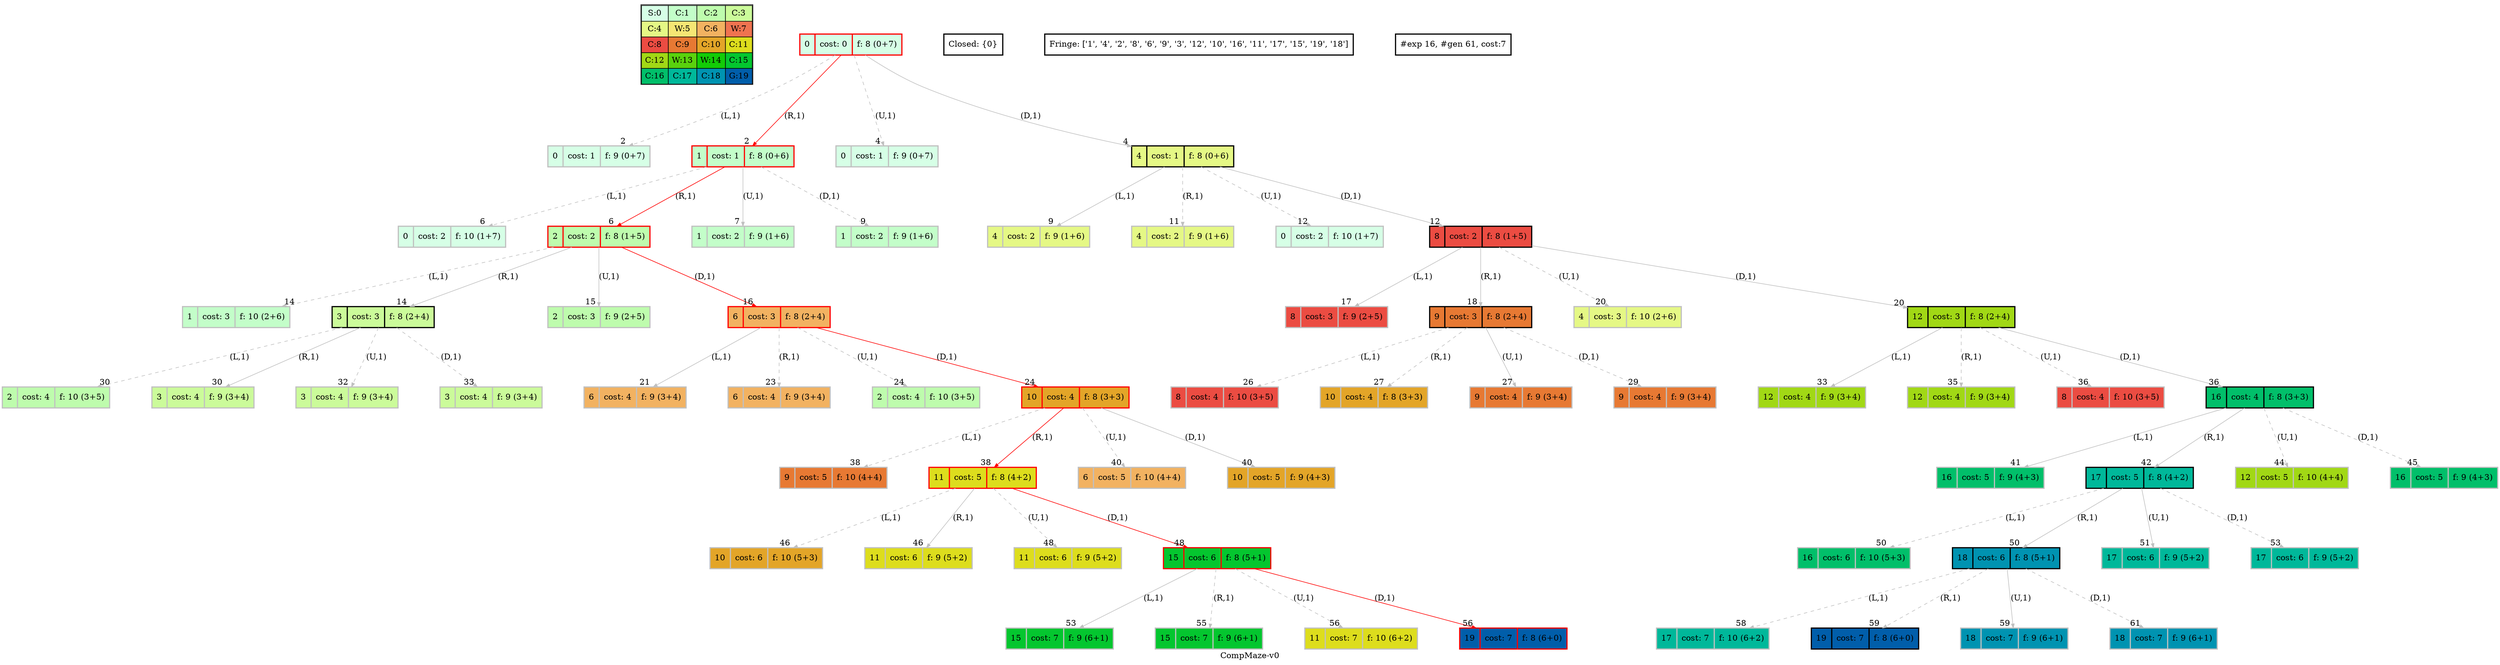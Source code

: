 digraph CompMaze { label="CompMaze-v0" nodesep=1 ranksep="1.2" node [shape=record penwidth=2] edge [arrowsize=0.7] 
subgraph MAP {label=Map;map [shape=plaintext label=<<table border="1" cellpadding="5" cellspacing="0" cellborder="1"><tr><td bgcolor="0.39803922 0.15947579 0.99679532 1.        ">S:0</td><td bgcolor="0.35098039 0.23194764 0.99315867 1.        ">C:1</td><td bgcolor="0.29607843 0.31486959 0.98720184 1.        ">C:2</td><td bgcolor="0.24901961 0.38410575 0.98063477 1.        ">C:3</td></tr><tr><td bgcolor="0.19411765 0.46220388 0.97128103 1.        ">C:4</td><td bgcolor="0.14705882 0.52643216 0.96182564 1.        ">W:5</td><td bgcolor="0.09215686 0.59770746 0.94913494 1.        ">C:6</td><td bgcolor="0.0372549  0.66454018 0.93467977 1.        ">W:7</td></tr><tr><td bgcolor="0.00980392 0.71791192 0.92090552 1.        ">C:8</td><td bgcolor="0.06470588 0.77520398 0.9032472  1.        ">C:9</td><td bgcolor="0.11176471 0.81974048 0.88677369 1.        ">C:10</td><td bgcolor="0.16666667 0.8660254  0.8660254  1.        ">C:11</td></tr><tr><td bgcolor="0.21372549 0.9005867  0.84695821 1.        ">C:12</td><td bgcolor="0.26862745 0.93467977 0.82325295 1.        ">W:13</td><td bgcolor="0.32352941 0.96182564 0.79801723 1.        ">W:14</td><td bgcolor="0.37058824 0.97940977 0.77520398 1.        ">C:15</td></tr><tr><td bgcolor="0.4254902  0.99315867 0.74725253 1.        ">C:16</td><td bgcolor="0.47254902 0.99907048 0.72218645 1.        ">C:17</td><td bgcolor="0.52745098 0.99907048 0.69169844 1.        ">C:18</td><td bgcolor="0.5745098  0.99315867 0.66454018 1.        ">G:19</td></tr></table>>]} 
"0_0" [label="<f0>0 |<f1> cost: 0 |<f2> f: 8 (0+7)", style=filled color=grey fillcolor="0.39803922 0.15947579 0.99679532 1.        "];  
"0_0.0-0" [label="<f0>0 |<f1> cost: 1 |<f2> f: 9 (0+7)", style=filled color=grey fillcolor="0.39803922 0.15947579 0.99679532 1.        "];   "0_0" -> "0_0.0-0" [label="(L,1)" headlabel=" 2 " style="dashed" color=grey ]; "0_c" [label="Closed: {0}" shape=box]; "0_fr" [label="Fringe: []" shape=box];
"0_0" [label="<f0>0 |<f1> cost: 0 |<f2> f: 8 (0+7)", style=filled color=black color=red fillcolor="0.39803922 0.15947579 0.99679532 1.        "];  "0_0.1-1" [label="<f0>1 |<f1> cost: 1 |<f2> f: 8 (0+6)", style=filled color=grey color=red fillcolor="0.35098039 0.23194764 0.99315867 1.        "];   "0_0" -> "0_0.1-1" [label="(R,1)" headlabel=" 2 " style="" color=grey color=red ]; "0_c" [label="Closed: {0}" shape=box]; "0_fr" [label="Fringe: []" shape=box];
"0_0.0-2" [label="<f0>0 |<f1> cost: 1 |<f2> f: 9 (0+7)", style=filled color=grey fillcolor="0.39803922 0.15947579 0.99679532 1.        "];   "0_0" -> "0_0.0-2" [label="(U,1)" headlabel=" 4 " style="dashed" color=grey ]; "0_c" [label="Closed: {0}" shape=box]; "0_fr" [label="Fringe: ['1']" shape=box];
"0_0.4-3" [label="<f0>4 |<f1> cost: 1 |<f2> f: 8 (0+6)", style=filled color=grey fillcolor="0.19411765 0.46220388 0.97128103 1.        "];   "0_0" -> "0_0.4-3" [label="(D,1)" headlabel=" 4 " style="" color=grey ]; "0_c" [label="Closed: {0}" shape=box]; "0_fr" [label="Fringe: ['1']" shape=box];
"0_0.1.0-0" [label="<f0>0 |<f1> cost: 2 |<f2> f: 10 (1+7)", style=filled color=grey fillcolor="0.39803922 0.15947579 0.99679532 1.        "];   "0_0.1-1" -> "0_0.1.0-0" [label="(L,1)" headlabel=" 6 " style="dashed" color=grey ]; "0_c" [label="Closed: {0}" shape=box]; "0_fr" [label="Fringe: ['4']" shape=box];
"0_0.1-1" [label="<f0>1 |<f1> cost: 1 |<f2> f: 8 (0+6)", style=filled color=black color=red fillcolor="0.35098039 0.23194764 0.99315867 1.        "];  "0_0.1.2-1" [label="<f0>2 |<f1> cost: 2 |<f2> f: 8 (1+5)", style=filled color=grey color=red fillcolor="0.29607843 0.31486959 0.98720184 1.        "];   "0_0.1-1" -> "0_0.1.2-1" [label="(R,1)" headlabel=" 6 " style="" color=grey color=red ]; "0_c" [label="Closed: {0}" shape=box]; "0_fr" [label="Fringe: ['4']" shape=box];
"0_0.1.1-2" [label="<f0>1 |<f1> cost: 2 |<f2> f: 9 (1+6)", style=filled color=grey fillcolor="0.35098039 0.23194764 0.99315867 1.        "];   "0_0.1-1" -> "0_0.1.1-2" [label="(U,1)" headlabel=" 7 " style="" color=grey ]; "0_c" [label="Closed: {0}" shape=box]; "0_fr" [label="Fringe: ['4', '2']" shape=box];
"0_0.1.1-3" [label="<f0>1 |<f1> cost: 2 |<f2> f: 9 (1+6)", style=filled color=grey fillcolor="0.35098039 0.23194764 0.99315867 1.        "];   "0_0.1-1" -> "0_0.1.1-3" [label="(D,1)" headlabel=" 9 " style="dashed" color=grey ]; "0_c" [label="Closed: {0}" shape=box]; "0_fr" [label="Fringe: ['4', '2', '1']" shape=box];
"0_0.4-3" [label="<f0>4 |<f1> cost: 1 |<f2> f: 8 (0+6)", style=filled color=black fillcolor="0.19411765 0.46220388 0.97128103 1.        "];  "0_0.4.4-0" [label="<f0>4 |<f1> cost: 2 |<f2> f: 9 (1+6)", style=filled color=grey fillcolor="0.19411765 0.46220388 0.97128103 1.        "];   "0_0.4-3" -> "0_0.4.4-0" [label="(L,1)" headlabel=" 9 " style="" color=grey ]; "0_c" [label="Closed: {0}" shape=box]; "0_fr" [label="Fringe: ['2', '1']" shape=box];
"0_0.4.4-1" [label="<f0>4 |<f1> cost: 2 |<f2> f: 9 (1+6)", style=filled color=grey fillcolor="0.19411765 0.46220388 0.97128103 1.        "];   "0_0.4-3" -> "0_0.4.4-1" [label="(R,1)" headlabel=" 11 " style="dashed" color=grey ]; "0_c" [label="Closed: {0}" shape=box]; "0_fr" [label="Fringe: ['2', '1', '4']" shape=box];
"0_0.4.0-2" [label="<f0>0 |<f1> cost: 2 |<f2> f: 10 (1+7)", style=filled color=grey fillcolor="0.39803922 0.15947579 0.99679532 1.        "];   "0_0.4-3" -> "0_0.4.0-2" [label="(U,1)" headlabel=" 12 " style="dashed" color=grey ]; "0_c" [label="Closed: {0}" shape=box]; "0_fr" [label="Fringe: ['2', '1', '4']" shape=box];
"0_0.4.8-3" [label="<f0>8 |<f1> cost: 2 |<f2> f: 8 (1+5)", style=filled color=grey fillcolor="0.00980392 0.71791192 0.92090552 1.        "];   "0_0.4-3" -> "0_0.4.8-3" [label="(D,1)" headlabel=" 12 " style="" color=grey ]; "0_c" [label="Closed: {0}" shape=box]; "0_fr" [label="Fringe: ['2', '1', '4']" shape=box];
"0_0.1.2.1-0" [label="<f0>1 |<f1> cost: 3 |<f2> f: 10 (2+6)", style=filled color=grey fillcolor="0.35098039 0.23194764 0.99315867 1.        "];   "0_0.1.2-1" -> "0_0.1.2.1-0" [label="(L,1)" headlabel=" 14 " style="dashed" color=grey ]; "0_c" [label="Closed: {0}" shape=box]; "0_fr" [label="Fringe: ['1', '4', '8']" shape=box];
"0_0.1.2-1" [label="<f0>2 |<f1> cost: 2 |<f2> f: 8 (1+5)", style=filled color=black color=red fillcolor="0.29607843 0.31486959 0.98720184 1.        "];  "0_0.1.2.3-1" [label="<f0>3 |<f1> cost: 3 |<f2> f: 8 (2+4)", style=filled color=grey fillcolor="0.24901961 0.38410575 0.98063477 1.        "];   "0_0.1.2-1" -> "0_0.1.2.3-1" [label="(R,1)" headlabel=" 14 " style="" color=grey ]; "0_c" [label="Closed: {0}" shape=box]; "0_fr" [label="Fringe: ['1', '4', '8']" shape=box];
"0_0.1.2.2-2" [label="<f0>2 |<f1> cost: 3 |<f2> f: 9 (2+5)", style=filled color=grey fillcolor="0.29607843 0.31486959 0.98720184 1.        "];   "0_0.1.2-1" -> "0_0.1.2.2-2" [label="(U,1)" headlabel=" 15 " style="" color=grey ]; "0_c" [label="Closed: {0}" shape=box]; "0_fr" [label="Fringe: ['1', '4', '8', '3']" shape=box];
"0_0.1.2.6-3" [label="<f0>6 |<f1> cost: 3 |<f2> f: 8 (2+4)", style=filled color=grey color=red fillcolor="0.09215686 0.59770746 0.94913494 1.        "];   "0_0.1.2-1" -> "0_0.1.2.6-3" [label="(D,1)" headlabel=" 16 " style="" color=grey color=red ]; "0_c" [label="Closed: {0}" shape=box]; "0_fr" [label="Fringe: ['1', '4', '8', '3', '2']" shape=box];
"0_0.4.8-3" [label="<f0>8 |<f1> cost: 2 |<f2> f: 8 (1+5)", style=filled color=black fillcolor="0.00980392 0.71791192 0.92090552 1.        "];  "0_0.4.8.8-0" [label="<f0>8 |<f1> cost: 3 |<f2> f: 9 (2+5)", style=filled color=grey fillcolor="0.00980392 0.71791192 0.92090552 1.        "];   "0_0.4.8-3" -> "0_0.4.8.8-0" [label="(L,1)" headlabel=" 17 " style="" color=grey ]; "0_c" [label="Closed: {0}" shape=box]; "0_fr" [label="Fringe: ['1', '4', '3', '2', '6']" shape=box];
"0_0.4.8.9-1" [label="<f0>9 |<f1> cost: 3 |<f2> f: 8 (2+4)", style=filled color=grey fillcolor="0.06470588 0.77520398 0.9032472  1.        "];   "0_0.4.8-3" -> "0_0.4.8.9-1" [label="(R,1)" headlabel=" 18 " style="" color=grey ]; "0_c" [label="Closed: {0}" shape=box]; "0_fr" [label="Fringe: ['1', '4', '3', '2', '6', '8']" shape=box];
"0_0.4.8.4-2" [label="<f0>4 |<f1> cost: 3 |<f2> f: 10 (2+6)", style=filled color=grey fillcolor="0.19411765 0.46220388 0.97128103 1.        "];   "0_0.4.8-3" -> "0_0.4.8.4-2" [label="(U,1)" headlabel=" 20 " style="dashed" color=grey ]; "0_c" [label="Closed: {0}" shape=box]; "0_fr" [label="Fringe: ['1', '4', '3', '2', '6', '8', '9']" shape=box];
"0_0.4.8.12-3" [label="<f0>12 |<f1> cost: 3 |<f2> f: 8 (2+4)", style=filled color=grey fillcolor="0.21372549 0.9005867  0.84695821 1.        "];   "0_0.4.8-3" -> "0_0.4.8.12-3" [label="(D,1)" headlabel=" 20 " style="" color=grey ]; "0_c" [label="Closed: {0}" shape=box]; "0_fr" [label="Fringe: ['1', '4', '3', '2', '6', '8', '9']" shape=box];
"0_0.1.2.6-3" [label="<f0>6 |<f1> cost: 3 |<f2> f: 8 (2+4)", style=filled color=black color=red fillcolor="0.09215686 0.59770746 0.94913494 1.        "];  "0_0.1.2.6.6-0" [label="<f0>6 |<f1> cost: 4 |<f2> f: 9 (3+4)", style=filled color=grey fillcolor="0.09215686 0.59770746 0.94913494 1.        "];   "0_0.1.2.6-3" -> "0_0.1.2.6.6-0" [label="(L,1)" headlabel=" 21 " style="" color=grey ]; "0_c" [label="Closed: {0}" shape=box]; "0_fr" [label="Fringe: ['1', '4', '3', '2', '8', '9', '12']" shape=box];
"0_0.1.2.6.6-1" [label="<f0>6 |<f1> cost: 4 |<f2> f: 9 (3+4)", style=filled color=grey fillcolor="0.09215686 0.59770746 0.94913494 1.        "];   "0_0.1.2.6-3" -> "0_0.1.2.6.6-1" [label="(R,1)" headlabel=" 23 " style="dashed" color=grey ]; "0_c" [label="Closed: {0}" shape=box]; "0_fr" [label="Fringe: ['1', '4', '3', '2', '8', '9', '12', '6']" shape=box];
"0_0.1.2.6.2-2" [label="<f0>2 |<f1> cost: 4 |<f2> f: 10 (3+5)", style=filled color=grey fillcolor="0.29607843 0.31486959 0.98720184 1.        "];   "0_0.1.2.6-3" -> "0_0.1.2.6.2-2" [label="(U,1)" headlabel=" 24 " style="dashed" color=grey ]; "0_c" [label="Closed: {0}" shape=box]; "0_fr" [label="Fringe: ['1', '4', '3', '2', '8', '9', '12', '6']" shape=box];
"0_0.1.2.6.10-3" [label="<f0>10 |<f1> cost: 4 |<f2> f: 8 (3+3)", style=filled color=grey color=red fillcolor="0.11176471 0.81974048 0.88677369 1.        "];   "0_0.1.2.6-3" -> "0_0.1.2.6.10-3" [label="(D,1)" headlabel=" 24 " style="" color=grey color=red ]; "0_c" [label="Closed: {0}" shape=box]; "0_fr" [label="Fringe: ['1', '4', '3', '2', '8', '9', '12', '6']" shape=box];
"0_0.4.8.9.8-0" [label="<f0>8 |<f1> cost: 4 |<f2> f: 10 (3+5)", style=filled color=grey fillcolor="0.00980392 0.71791192 0.92090552 1.        "];   "0_0.4.8.9-1" -> "0_0.4.8.9.8-0" [label="(L,1)" headlabel=" 26 " style="dashed" color=grey ]; "0_c" [label="Closed: {0}" shape=box]; "0_fr" [label="Fringe: ['1', '4', '3', '2', '8', '12', '6', '10']" shape=box];
"0_0.4.8.9.10-1" [label="<f0>10 |<f1> cost: 4 |<f2> f: 8 (3+3)", style=filled color=grey fillcolor="0.11176471 0.81974048 0.88677369 1.        "];   "0_0.4.8.9-1" -> "0_0.4.8.9.10-1" [label="(R,1)" headlabel=" 27 " style="dashed" color=grey ]; "0_c" [label="Closed: {0}" shape=box]; "0_fr" [label="Fringe: ['1', '4', '3', '2', '8', '12', '6', '10']" shape=box];
"0_0.4.8.9-1" [label="<f0>9 |<f1> cost: 3 |<f2> f: 8 (2+4)", style=filled color=black fillcolor="0.06470588 0.77520398 0.9032472  1.        "];  "0_0.4.8.9.9-2" [label="<f0>9 |<f1> cost: 4 |<f2> f: 9 (3+4)", style=filled color=grey fillcolor="0.06470588 0.77520398 0.9032472  1.        "];   "0_0.4.8.9-1" -> "0_0.4.8.9.9-2" [label="(U,1)" headlabel=" 27 " style="" color=grey ]; "0_c" [label="Closed: {0}" shape=box]; "0_fr" [label="Fringe: ['1', '4', '3', '2', '8', '12', '6', '10']" shape=box];
"0_0.4.8.9.9-3" [label="<f0>9 |<f1> cost: 4 |<f2> f: 9 (3+4)", style=filled color=grey fillcolor="0.06470588 0.77520398 0.9032472  1.        "];   "0_0.4.8.9-1" -> "0_0.4.8.9.9-3" [label="(D,1)" headlabel=" 29 " style="dashed" color=grey ]; "0_c" [label="Closed: {0}" shape=box]; "0_fr" [label="Fringe: ['1', '4', '3', '2', '8', '12', '6', '10', '9']" shape=box];
"0_0.1.2.3.2-0" [label="<f0>2 |<f1> cost: 4 |<f2> f: 10 (3+5)", style=filled color=grey fillcolor="0.29607843 0.31486959 0.98720184 1.        "];   "0_0.1.2.3-1" -> "0_0.1.2.3.2-0" [label="(L,1)" headlabel=" 30 " style="dashed" color=grey ]; "0_c" [label="Closed: {0}" shape=box]; "0_fr" [label="Fringe: ['1', '4', '2', '8', '12', '6', '10', '9']" shape=box];
"0_0.1.2.3-1" [label="<f0>3 |<f1> cost: 3 |<f2> f: 8 (2+4)", style=filled color=black fillcolor="0.24901961 0.38410575 0.98063477 1.        "];  "0_0.1.2.3.3-1" [label="<f0>3 |<f1> cost: 4 |<f2> f: 9 (3+4)", style=filled color=grey fillcolor="0.24901961 0.38410575 0.98063477 1.        "];   "0_0.1.2.3-1" -> "0_0.1.2.3.3-1" [label="(R,1)" headlabel=" 30 " style="" color=grey ]; "0_c" [label="Closed: {0}" shape=box]; "0_fr" [label="Fringe: ['1', '4', '2', '8', '12', '6', '10', '9']" shape=box];
"0_0.1.2.3.3-2" [label="<f0>3 |<f1> cost: 4 |<f2> f: 9 (3+4)", style=filled color=grey fillcolor="0.24901961 0.38410575 0.98063477 1.        "];   "0_0.1.2.3-1" -> "0_0.1.2.3.3-2" [label="(U,1)" headlabel=" 32 " style="dashed" color=grey ]; "0_c" [label="Closed: {0}" shape=box]; "0_fr" [label="Fringe: ['1', '4', '2', '8', '12', '6', '10', '9', '3']" shape=box];
"0_0.1.2.3.3-3" [label="<f0>3 |<f1> cost: 4 |<f2> f: 9 (3+4)", style=filled color=grey fillcolor="0.24901961 0.38410575 0.98063477 1.        "];   "0_0.1.2.3-1" -> "0_0.1.2.3.3-3" [label="(D,1)" headlabel=" 33 " style="dashed" color=grey ]; "0_c" [label="Closed: {0}" shape=box]; "0_fr" [label="Fringe: ['1', '4', '2', '8', '12', '6', '10', '9', '3']" shape=box];
"0_0.4.8.12-3" [label="<f0>12 |<f1> cost: 3 |<f2> f: 8 (2+4)", style=filled color=black fillcolor="0.21372549 0.9005867  0.84695821 1.        "];  "0_0.4.8.12.12-0" [label="<f0>12 |<f1> cost: 4 |<f2> f: 9 (3+4)", style=filled color=grey fillcolor="0.21372549 0.9005867  0.84695821 1.        "];   "0_0.4.8.12-3" -> "0_0.4.8.12.12-0" [label="(L,1)" headlabel=" 33 " style="" color=grey ]; "0_c" [label="Closed: {0}" shape=box]; "0_fr" [label="Fringe: ['1', '4', '2', '8', '6', '10', '9', '3']" shape=box];
"0_0.4.8.12.12-1" [label="<f0>12 |<f1> cost: 4 |<f2> f: 9 (3+4)", style=filled color=grey fillcolor="0.21372549 0.9005867  0.84695821 1.        "];   "0_0.4.8.12-3" -> "0_0.4.8.12.12-1" [label="(R,1)" headlabel=" 35 " style="dashed" color=grey ]; "0_c" [label="Closed: {0}" shape=box]; "0_fr" [label="Fringe: ['1', '4', '2', '8', '6', '10', '9', '3', '12']" shape=box];
"0_0.4.8.12.8-2" [label="<f0>8 |<f1> cost: 4 |<f2> f: 10 (3+5)", style=filled color=grey fillcolor="0.00980392 0.71791192 0.92090552 1.        "];   "0_0.4.8.12-3" -> "0_0.4.8.12.8-2" [label="(U,1)" headlabel=" 36 " style="dashed" color=grey ]; "0_c" [label="Closed: {0}" shape=box]; "0_fr" [label="Fringe: ['1', '4', '2', '8', '6', '10', '9', '3', '12']" shape=box];
"0_0.4.8.12.16-3" [label="<f0>16 |<f1> cost: 4 |<f2> f: 8 (3+3)", style=filled color=grey fillcolor="0.4254902  0.99315867 0.74725253 1.        "];   "0_0.4.8.12-3" -> "0_0.4.8.12.16-3" [label="(D,1)" headlabel=" 36 " style="" color=grey ]; "0_c" [label="Closed: {0}" shape=box]; "0_fr" [label="Fringe: ['1', '4', '2', '8', '6', '10', '9', '3', '12']" shape=box];
"0_0.1.2.6.10.9-0" [label="<f0>9 |<f1> cost: 5 |<f2> f: 10 (4+4)", style=filled color=grey fillcolor="0.06470588 0.77520398 0.9032472  1.        "];   "0_0.1.2.6.10-3" -> "0_0.1.2.6.10.9-0" [label="(L,1)" headlabel=" 38 " style="dashed" color=grey ]; "0_c" [label="Closed: {0}" shape=box]; "0_fr" [label="Fringe: ['1', '4', '2', '8', '6', '9', '3', '12', '16']" shape=box];
"0_0.1.2.6.10-3" [label="<f0>10 |<f1> cost: 4 |<f2> f: 8 (3+3)", style=filled color=black color=red fillcolor="0.11176471 0.81974048 0.88677369 1.        "];  "0_0.1.2.6.10.11-1" [label="<f0>11 |<f1> cost: 5 |<f2> f: 8 (4+2)", style=filled color=grey color=red fillcolor="0.16666667 0.8660254  0.8660254  1.        "];   "0_0.1.2.6.10-3" -> "0_0.1.2.6.10.11-1" [label="(R,1)" headlabel=" 38 " style="" color=grey color=red ]; "0_c" [label="Closed: {0}" shape=box]; "0_fr" [label="Fringe: ['1', '4', '2', '8', '6', '9', '3', '12', '16']" shape=box];
"0_0.1.2.6.10.6-2" [label="<f0>6 |<f1> cost: 5 |<f2> f: 10 (4+4)", style=filled color=grey fillcolor="0.09215686 0.59770746 0.94913494 1.        "];   "0_0.1.2.6.10-3" -> "0_0.1.2.6.10.6-2" [label="(U,1)" headlabel=" 40 " style="dashed" color=grey ]; "0_c" [label="Closed: {0}" shape=box]; "0_fr" [label="Fringe: ['1', '4', '2', '8', '6', '9', '3', '12', '16', '11']" shape=box];
"0_0.1.2.6.10.10-3" [label="<f0>10 |<f1> cost: 5 |<f2> f: 9 (4+3)", style=filled color=grey fillcolor="0.11176471 0.81974048 0.88677369 1.        "];   "0_0.1.2.6.10-3" -> "0_0.1.2.6.10.10-3" [label="(D,1)" headlabel=" 40 " style="" color=grey ]; "0_c" [label="Closed: {0}" shape=box]; "0_fr" [label="Fringe: ['1', '4', '2', '8', '6', '9', '3', '12', '16', '11']" shape=box];
"0_0.4.8.12.16-3" [label="<f0>16 |<f1> cost: 4 |<f2> f: 8 (3+3)", style=filled color=black fillcolor="0.4254902  0.99315867 0.74725253 1.        "];  "0_0.4.8.12.16.16-0" [label="<f0>16 |<f1> cost: 5 |<f2> f: 9 (4+3)", style=filled color=grey fillcolor="0.4254902  0.99315867 0.74725253 1.        "];   "0_0.4.8.12.16-3" -> "0_0.4.8.12.16.16-0" [label="(L,1)" headlabel=" 41 " style="" color=grey ]; "0_c" [label="Closed: {0}" shape=box]; "0_fr" [label="Fringe: ['1', '4', '2', '8', '6', '9', '3', '12', '11', '10']" shape=box];
"0_0.4.8.12.16.17-1" [label="<f0>17 |<f1> cost: 5 |<f2> f: 8 (4+2)", style=filled color=grey fillcolor="0.47254902 0.99907048 0.72218645 1.        "];   "0_0.4.8.12.16-3" -> "0_0.4.8.12.16.17-1" [label="(R,1)" headlabel=" 42 " style="" color=grey ]; "0_c" [label="Closed: {0}" shape=box]; "0_fr" [label="Fringe: ['1', '4', '2', '8', '6', '9', '3', '12', '11', '10', '16']" shape=box];
"0_0.4.8.12.16.12-2" [label="<f0>12 |<f1> cost: 5 |<f2> f: 10 (4+4)", style=filled color=grey fillcolor="0.21372549 0.9005867  0.84695821 1.        "];   "0_0.4.8.12.16-3" -> "0_0.4.8.12.16.12-2" [label="(U,1)" headlabel=" 44 " style="dashed" color=grey ]; "0_c" [label="Closed: {0}" shape=box]; "0_fr" [label="Fringe: ['1', '4', '2', '8', '6', '9', '3', '12', '11', '10', '16', '17']" shape=box];
"0_0.4.8.12.16.16-3" [label="<f0>16 |<f1> cost: 5 |<f2> f: 9 (4+3)", style=filled color=grey fillcolor="0.4254902  0.99315867 0.74725253 1.        "];   "0_0.4.8.12.16-3" -> "0_0.4.8.12.16.16-3" [label="(D,1)" headlabel=" 45 " style="dashed" color=grey ]; "0_c" [label="Closed: {0}" shape=box]; "0_fr" [label="Fringe: ['1', '4', '2', '8', '6', '9', '3', '12', '11', '10', '16', '17']" shape=box];
"0_0.1.2.6.10.11.10-0" [label="<f0>10 |<f1> cost: 6 |<f2> f: 10 (5+3)", style=filled color=grey fillcolor="0.11176471 0.81974048 0.88677369 1.        "];   "0_0.1.2.6.10.11-1" -> "0_0.1.2.6.10.11.10-0" [label="(L,1)" headlabel=" 46 " style="dashed" color=grey ]; "0_c" [label="Closed: {0}" shape=box]; "0_fr" [label="Fringe: ['1', '4', '2', '8', '6', '9', '3', '12', '10', '16', '17']" shape=box];
"0_0.1.2.6.10.11-1" [label="<f0>11 |<f1> cost: 5 |<f2> f: 8 (4+2)", style=filled color=black color=red fillcolor="0.16666667 0.8660254  0.8660254  1.        "];  "0_0.1.2.6.10.11.11-1" [label="<f0>11 |<f1> cost: 6 |<f2> f: 9 (5+2)", style=filled color=grey fillcolor="0.16666667 0.8660254  0.8660254  1.        "];   "0_0.1.2.6.10.11-1" -> "0_0.1.2.6.10.11.11-1" [label="(R,1)" headlabel=" 46 " style="" color=grey ]; "0_c" [label="Closed: {0}" shape=box]; "0_fr" [label="Fringe: ['1', '4', '2', '8', '6', '9', '3', '12', '10', '16', '17']" shape=box];
"0_0.1.2.6.10.11.11-2" [label="<f0>11 |<f1> cost: 6 |<f2> f: 9 (5+2)", style=filled color=grey fillcolor="0.16666667 0.8660254  0.8660254  1.        "];   "0_0.1.2.6.10.11-1" -> "0_0.1.2.6.10.11.11-2" [label="(U,1)" headlabel=" 48 " style="dashed" color=grey ]; "0_c" [label="Closed: {0}" shape=box]; "0_fr" [label="Fringe: ['1', '4', '2', '8', '6', '9', '3', '12', '10', '16', '17', '11']" shape=box];
"0_0.1.2.6.10.11.15-3" [label="<f0>15 |<f1> cost: 6 |<f2> f: 8 (5+1)", style=filled color=grey color=red fillcolor="0.37058824 0.97940977 0.77520398 1.        "];   "0_0.1.2.6.10.11-1" -> "0_0.1.2.6.10.11.15-3" [label="(D,1)" headlabel=" 48 " style="" color=grey color=red ]; "0_c" [label="Closed: {0}" shape=box]; "0_fr" [label="Fringe: ['1', '4', '2', '8', '6', '9', '3', '12', '10', '16', '17', '11']" shape=box];
"0_0.4.8.12.16.17.16-0" [label="<f0>16 |<f1> cost: 6 |<f2> f: 10 (5+3)", style=filled color=grey fillcolor="0.4254902  0.99315867 0.74725253 1.        "];   "0_0.4.8.12.16.17-1" -> "0_0.4.8.12.16.17.16-0" [label="(L,1)" headlabel=" 50 " style="dashed" color=grey ]; "0_c" [label="Closed: {0}" shape=box]; "0_fr" [label="Fringe: ['1', '4', '2', '8', '6', '9', '3', '12', '10', '16', '11', '15']" shape=box];
"0_0.4.8.12.16.17-1" [label="<f0>17 |<f1> cost: 5 |<f2> f: 8 (4+2)", style=filled color=black fillcolor="0.47254902 0.99907048 0.72218645 1.        "];  "0_0.4.8.12.16.17.18-1" [label="<f0>18 |<f1> cost: 6 |<f2> f: 8 (5+1)", style=filled color=grey fillcolor="0.52745098 0.99907048 0.69169844 1.        "];   "0_0.4.8.12.16.17-1" -> "0_0.4.8.12.16.17.18-1" [label="(R,1)" headlabel=" 50 " style="" color=grey ]; "0_c" [label="Closed: {0}" shape=box]; "0_fr" [label="Fringe: ['1', '4', '2', '8', '6', '9', '3', '12', '10', '16', '11', '15']" shape=box];
"0_0.4.8.12.16.17.17-2" [label="<f0>17 |<f1> cost: 6 |<f2> f: 9 (5+2)", style=filled color=grey fillcolor="0.47254902 0.99907048 0.72218645 1.        "];   "0_0.4.8.12.16.17-1" -> "0_0.4.8.12.16.17.17-2" [label="(U,1)" headlabel=" 51 " style="" color=grey ]; "0_c" [label="Closed: {0}" shape=box]; "0_fr" [label="Fringe: ['1', '4', '2', '8', '6', '9', '3', '12', '10', '16', '11', '15', '18']" shape=box];
"0_0.4.8.12.16.17.17-3" [label="<f0>17 |<f1> cost: 6 |<f2> f: 9 (5+2)", style=filled color=grey fillcolor="0.47254902 0.99907048 0.72218645 1.        "];   "0_0.4.8.12.16.17-1" -> "0_0.4.8.12.16.17.17-3" [label="(D,1)" headlabel=" 53 " style="dashed" color=grey ]; "0_c" [label="Closed: {0}" shape=box]; "0_fr" [label="Fringe: ['1', '4', '2', '8', '6', '9', '3', '12', '10', '16', '11', '15', '18', '17']" shape=box];
"0_0.1.2.6.10.11.15-3" [label="<f0>15 |<f1> cost: 6 |<f2> f: 8 (5+1)", style=filled color=black color=red fillcolor="0.37058824 0.97940977 0.77520398 1.        "];  "0_0.1.2.6.10.11.15.15-0" [label="<f0>15 |<f1> cost: 7 |<f2> f: 9 (6+1)", style=filled color=grey fillcolor="0.37058824 0.97940977 0.77520398 1.        "];   "0_0.1.2.6.10.11.15-3" -> "0_0.1.2.6.10.11.15.15-0" [label="(L,1)" headlabel=" 53 " style="" color=grey ]; "0_c" [label="Closed: {0}" shape=box]; "0_fr" [label="Fringe: ['1', '4', '2', '8', '6', '9', '3', '12', '10', '16', '11', '18', '17']" shape=box];
"0_0.1.2.6.10.11.15.15-1" [label="<f0>15 |<f1> cost: 7 |<f2> f: 9 (6+1)", style=filled color=grey fillcolor="0.37058824 0.97940977 0.77520398 1.        "];   "0_0.1.2.6.10.11.15-3" -> "0_0.1.2.6.10.11.15.15-1" [label="(R,1)" headlabel=" 55 " style="dashed" color=grey ]; "0_c" [label="Closed: {0}" shape=box]; "0_fr" [label="Fringe: ['1', '4', '2', '8', '6', '9', '3', '12', '10', '16', '11', '18', '17', '15']" shape=box];
"0_0.1.2.6.10.11.15.11-2" [label="<f0>11 |<f1> cost: 7 |<f2> f: 10 (6+2)", style=filled color=grey fillcolor="0.16666667 0.8660254  0.8660254  1.        "];   "0_0.1.2.6.10.11.15-3" -> "0_0.1.2.6.10.11.15.11-2" [label="(U,1)" headlabel=" 56 " style="dashed" color=grey ]; "0_c" [label="Closed: {0}" shape=box]; "0_fr" [label="Fringe: ['1', '4', '2', '8', '6', '9', '3', '12', '10', '16', '11', '18', '17', '15']" shape=box];
"0_0.1.2.6.10.11.15.19-3" [label="<f0>19 |<f1> cost: 7 |<f2> f: 8 (6+0)", style=filled color=black color=red fillcolor="0.5745098  0.99315867 0.66454018 1.        "]; /*GOALSTATE*/  "0_0.1.2.6.10.11.15-3" -> "0_0.1.2.6.10.11.15.19-3" [label="(D,1)" headlabel=" 56 " style="" color=grey color=red ]; "0_c" [label="Closed: {0}" shape=box]; "0_fr" [label="Fringe: ['1', '4', '2', '8', '6', '9', '3', '12', '10', '16', '11', '18', '17', '15']" shape=box];
"0_0.4.8.12.16.17.18.17-0" [label="<f0>17 |<f1> cost: 7 |<f2> f: 10 (6+2)", style=filled color=grey fillcolor="0.47254902 0.99907048 0.72218645 1.        "];   "0_0.4.8.12.16.17.18-1" -> "0_0.4.8.12.16.17.18.17-0" [label="(L,1)" headlabel=" 58 " style="dashed" color=grey ]; "0_c" [label="Closed: {0}" shape=box]; "0_fr" [label="Fringe: ['1', '4', '2', '8', '6', '9', '3', '12', '10', '16', '11', '17', '15', '19']" shape=box];
"0_0.4.8.12.16.17.18.19-1" [label="<f0>19 |<f1> cost: 7 |<f2> f: 8 (6+0)", style=filled color=black fillcolor="0.5745098  0.99315867 0.66454018 1.        "]; /*GOALSTATE*/  "0_0.4.8.12.16.17.18-1" -> "0_0.4.8.12.16.17.18.19-1" [label="(R,1)" headlabel=" 59 " style="dashed" color=grey ]; "0_c" [label="Closed: {0}" shape=box]; "0_fr" [label="Fringe: ['1', '4', '2', '8', '6', '9', '3', '12', '10', '16', '11', '17', '15', '19']" shape=box];
"0_0.4.8.12.16.17.18-1" [label="<f0>18 |<f1> cost: 6 |<f2> f: 8 (5+1)", style=filled color=black fillcolor="0.52745098 0.99907048 0.69169844 1.        "];  "0_0.4.8.12.16.17.18.18-2" [label="<f0>18 |<f1> cost: 7 |<f2> f: 9 (6+1)", style=filled color=grey fillcolor="0.52745098 0.99907048 0.69169844 1.        "];   "0_0.4.8.12.16.17.18-1" -> "0_0.4.8.12.16.17.18.18-2" [label="(U,1)" headlabel=" 59 " style="" color=grey ]; "0_c" [label="Closed: {0}" shape=box]; "0_fr" [label="Fringe: ['1', '4', '2', '8', '6', '9', '3', '12', '10', '16', '11', '17', '15', '19']" shape=box];
"0_0.4.8.12.16.17.18.18-3" [label="<f0>18 |<f1> cost: 7 |<f2> f: 9 (6+1)", style=filled color=grey fillcolor="0.52745098 0.99907048 0.69169844 1.        "];   "0_0.4.8.12.16.17.18-1" -> "0_0.4.8.12.16.17.18.18-3" [label="(D,1)" headlabel=" 61 " style="dashed" color=grey ]; "0_c" [label="Closed: {0}" shape=box]; "0_fr" [label="Fringe: ['1', '4', '2', '8', '6', '9', '3', '12', '10', '16', '11', '17', '15', '19', '18']" shape=box]
"#exp 16, #gen 61, cost:7" [ shape=box ]; }
